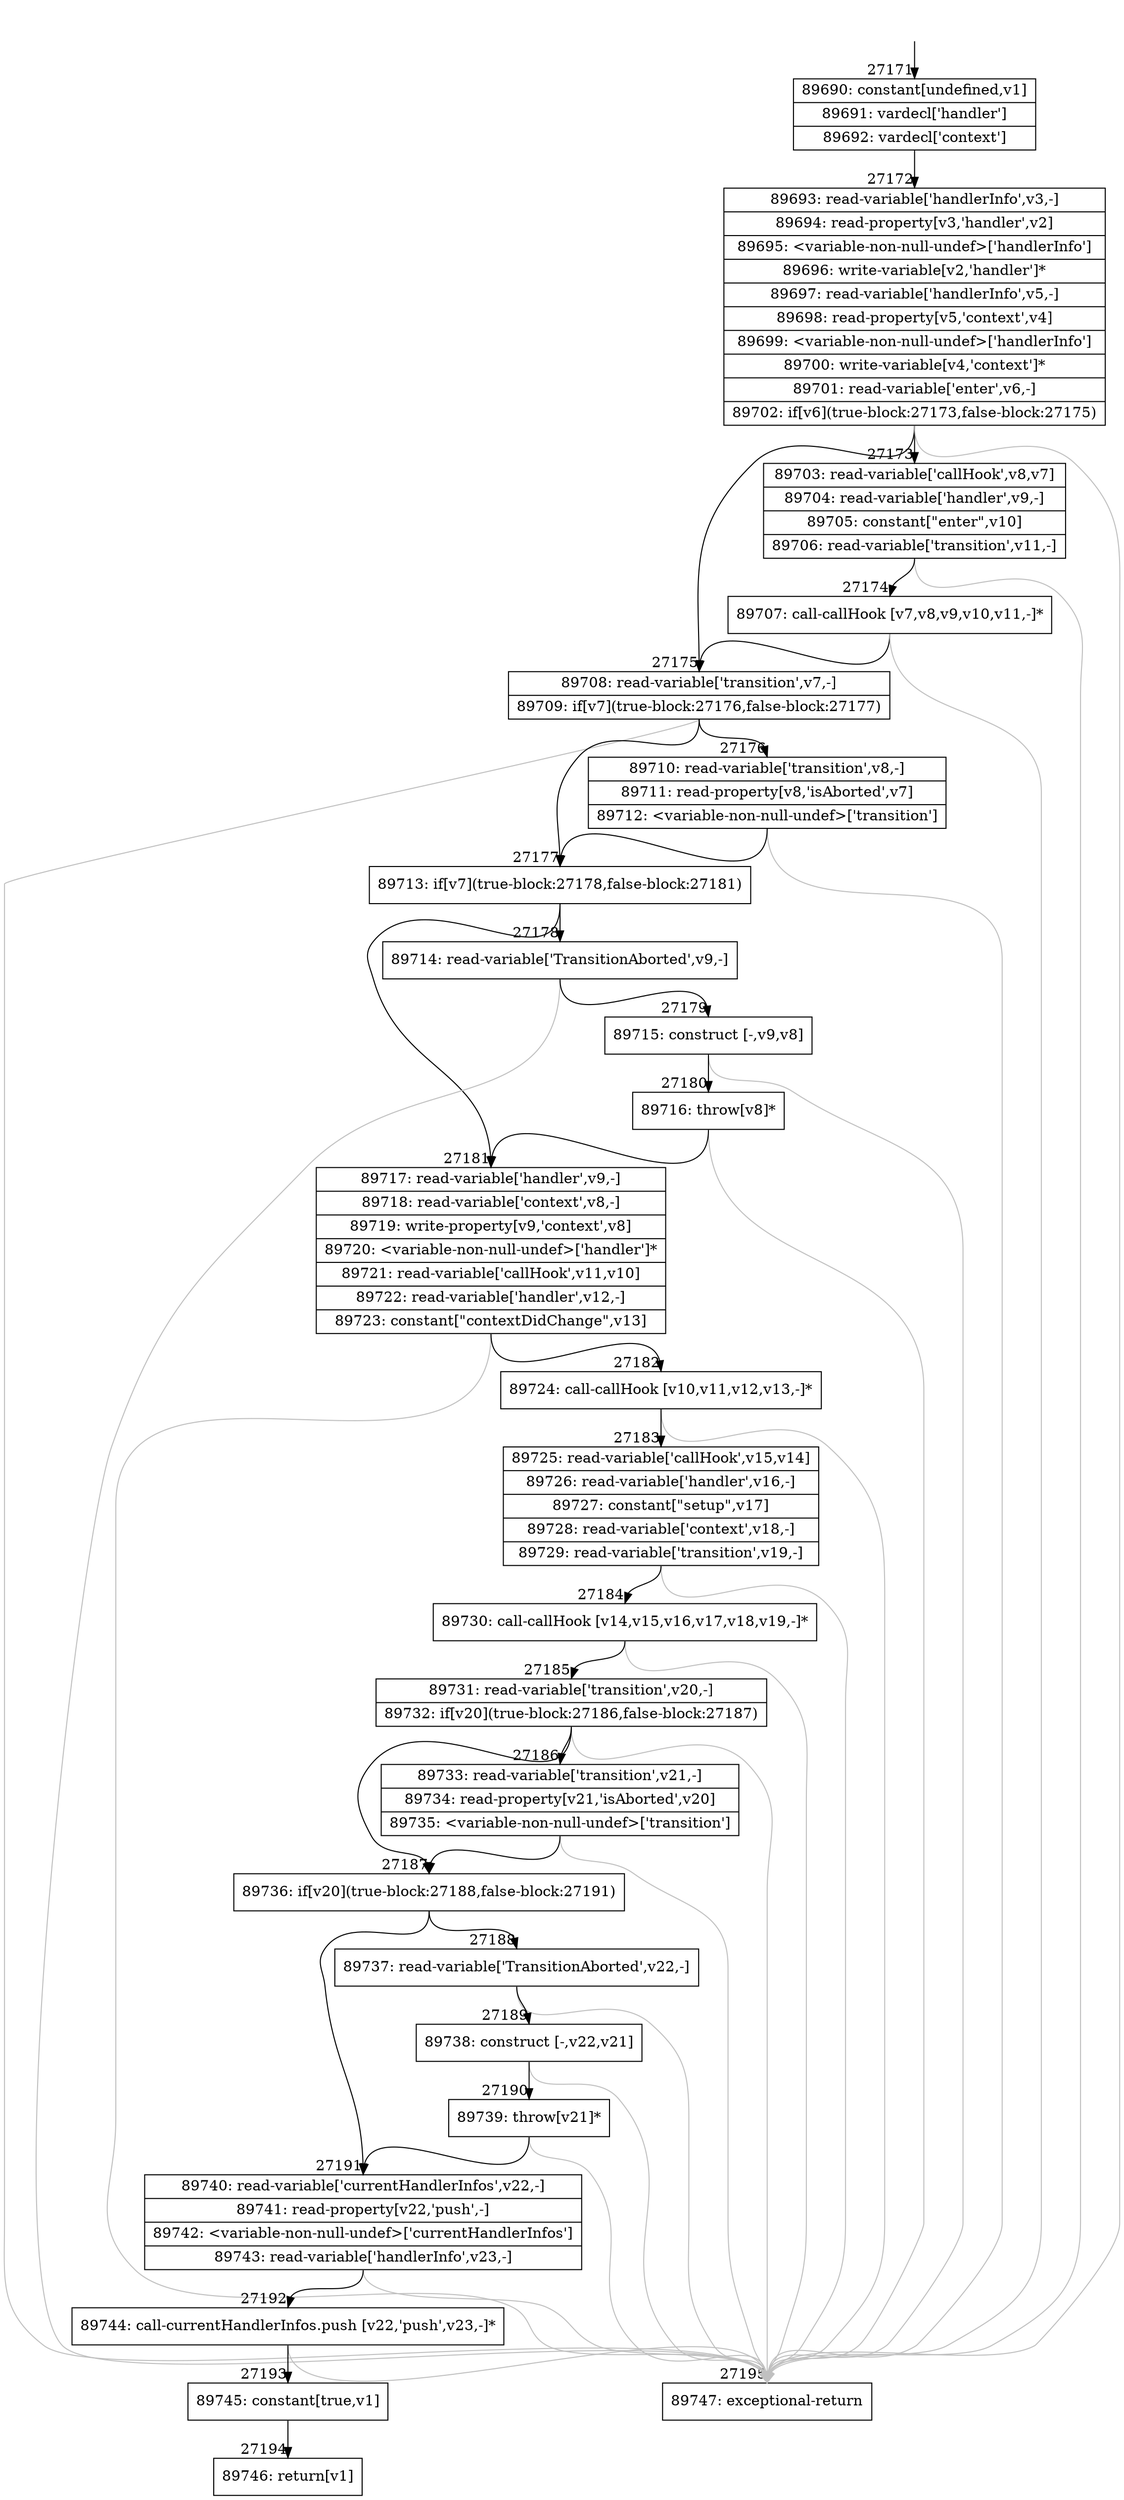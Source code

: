 digraph {
rankdir="TD"
BB_entry2383[shape=none,label=""];
BB_entry2383 -> BB27171 [tailport=s, headport=n, headlabel="    27171"]
BB27171 [shape=record label="{89690: constant[undefined,v1]|89691: vardecl['handler']|89692: vardecl['context']}" ] 
BB27171 -> BB27172 [tailport=s, headport=n, headlabel="      27172"]
BB27172 [shape=record label="{89693: read-variable['handlerInfo',v3,-]|89694: read-property[v3,'handler',v2]|89695: \<variable-non-null-undef\>['handlerInfo']|89696: write-variable[v2,'handler']*|89697: read-variable['handlerInfo',v5,-]|89698: read-property[v5,'context',v4]|89699: \<variable-non-null-undef\>['handlerInfo']|89700: write-variable[v4,'context']*|89701: read-variable['enter',v6,-]|89702: if[v6](true-block:27173,false-block:27175)}" ] 
BB27172 -> BB27173 [tailport=s, headport=n, headlabel="      27173"]
BB27172 -> BB27175 [tailport=s, headport=n, headlabel="      27175"]
BB27172 -> BB27195 [tailport=s, headport=n, color=gray, headlabel="      27195"]
BB27173 [shape=record label="{89703: read-variable['callHook',v8,v7]|89704: read-variable['handler',v9,-]|89705: constant[\"enter\",v10]|89706: read-variable['transition',v11,-]}" ] 
BB27173 -> BB27174 [tailport=s, headport=n, headlabel="      27174"]
BB27173 -> BB27195 [tailport=s, headport=n, color=gray]
BB27174 [shape=record label="{89707: call-callHook [v7,v8,v9,v10,v11,-]*}" ] 
BB27174 -> BB27175 [tailport=s, headport=n]
BB27174 -> BB27195 [tailport=s, headport=n, color=gray]
BB27175 [shape=record label="{89708: read-variable['transition',v7,-]|89709: if[v7](true-block:27176,false-block:27177)}" ] 
BB27175 -> BB27177 [tailport=s, headport=n, headlabel="      27177"]
BB27175 -> BB27176 [tailport=s, headport=n, headlabel="      27176"]
BB27175 -> BB27195 [tailport=s, headport=n, color=gray]
BB27176 [shape=record label="{89710: read-variable['transition',v8,-]|89711: read-property[v8,'isAborted',v7]|89712: \<variable-non-null-undef\>['transition']}" ] 
BB27176 -> BB27177 [tailport=s, headport=n]
BB27176 -> BB27195 [tailport=s, headport=n, color=gray]
BB27177 [shape=record label="{89713: if[v7](true-block:27178,false-block:27181)}" ] 
BB27177 -> BB27178 [tailport=s, headport=n, headlabel="      27178"]
BB27177 -> BB27181 [tailport=s, headport=n, headlabel="      27181"]
BB27178 [shape=record label="{89714: read-variable['TransitionAborted',v9,-]}" ] 
BB27178 -> BB27179 [tailport=s, headport=n, headlabel="      27179"]
BB27178 -> BB27195 [tailport=s, headport=n, color=gray]
BB27179 [shape=record label="{89715: construct [-,v9,v8]}" ] 
BB27179 -> BB27180 [tailport=s, headport=n, headlabel="      27180"]
BB27179 -> BB27195 [tailport=s, headport=n, color=gray]
BB27180 [shape=record label="{89716: throw[v8]*}" ] 
BB27180 -> BB27181 [tailport=s, headport=n]
BB27180 -> BB27195 [tailport=s, headport=n, color=gray]
BB27181 [shape=record label="{89717: read-variable['handler',v9,-]|89718: read-variable['context',v8,-]|89719: write-property[v9,'context',v8]|89720: \<variable-non-null-undef\>['handler']*|89721: read-variable['callHook',v11,v10]|89722: read-variable['handler',v12,-]|89723: constant[\"contextDidChange\",v13]}" ] 
BB27181 -> BB27182 [tailport=s, headport=n, headlabel="      27182"]
BB27181 -> BB27195 [tailport=s, headport=n, color=gray]
BB27182 [shape=record label="{89724: call-callHook [v10,v11,v12,v13,-]*}" ] 
BB27182 -> BB27183 [tailport=s, headport=n, headlabel="      27183"]
BB27182 -> BB27195 [tailport=s, headport=n, color=gray]
BB27183 [shape=record label="{89725: read-variable['callHook',v15,v14]|89726: read-variable['handler',v16,-]|89727: constant[\"setup\",v17]|89728: read-variable['context',v18,-]|89729: read-variable['transition',v19,-]}" ] 
BB27183 -> BB27184 [tailport=s, headport=n, headlabel="      27184"]
BB27183 -> BB27195 [tailport=s, headport=n, color=gray]
BB27184 [shape=record label="{89730: call-callHook [v14,v15,v16,v17,v18,v19,-]*}" ] 
BB27184 -> BB27185 [tailport=s, headport=n, headlabel="      27185"]
BB27184 -> BB27195 [tailport=s, headport=n, color=gray]
BB27185 [shape=record label="{89731: read-variable['transition',v20,-]|89732: if[v20](true-block:27186,false-block:27187)}" ] 
BB27185 -> BB27187 [tailport=s, headport=n, headlabel="      27187"]
BB27185 -> BB27186 [tailport=s, headport=n, headlabel="      27186"]
BB27185 -> BB27195 [tailport=s, headport=n, color=gray]
BB27186 [shape=record label="{89733: read-variable['transition',v21,-]|89734: read-property[v21,'isAborted',v20]|89735: \<variable-non-null-undef\>['transition']}" ] 
BB27186 -> BB27187 [tailport=s, headport=n]
BB27186 -> BB27195 [tailport=s, headport=n, color=gray]
BB27187 [shape=record label="{89736: if[v20](true-block:27188,false-block:27191)}" ] 
BB27187 -> BB27188 [tailport=s, headport=n, headlabel="      27188"]
BB27187 -> BB27191 [tailport=s, headport=n, headlabel="      27191"]
BB27188 [shape=record label="{89737: read-variable['TransitionAborted',v22,-]}" ] 
BB27188 -> BB27189 [tailport=s, headport=n, headlabel="      27189"]
BB27188 -> BB27195 [tailport=s, headport=n, color=gray]
BB27189 [shape=record label="{89738: construct [-,v22,v21]}" ] 
BB27189 -> BB27190 [tailport=s, headport=n, headlabel="      27190"]
BB27189 -> BB27195 [tailport=s, headport=n, color=gray]
BB27190 [shape=record label="{89739: throw[v21]*}" ] 
BB27190 -> BB27191 [tailport=s, headport=n]
BB27190 -> BB27195 [tailport=s, headport=n, color=gray]
BB27191 [shape=record label="{89740: read-variable['currentHandlerInfos',v22,-]|89741: read-property[v22,'push',-]|89742: \<variable-non-null-undef\>['currentHandlerInfos']|89743: read-variable['handlerInfo',v23,-]}" ] 
BB27191 -> BB27192 [tailport=s, headport=n, headlabel="      27192"]
BB27191 -> BB27195 [tailport=s, headport=n, color=gray]
BB27192 [shape=record label="{89744: call-currentHandlerInfos.push [v22,'push',v23,-]*}" ] 
BB27192 -> BB27193 [tailport=s, headport=n, headlabel="      27193"]
BB27192 -> BB27195 [tailport=s, headport=n, color=gray]
BB27193 [shape=record label="{89745: constant[true,v1]}" ] 
BB27193 -> BB27194 [tailport=s, headport=n, headlabel="      27194"]
BB27194 [shape=record label="{89746: return[v1]}" ] 
BB27195 [shape=record label="{89747: exceptional-return}" ] 
//#$~ 48977
}
